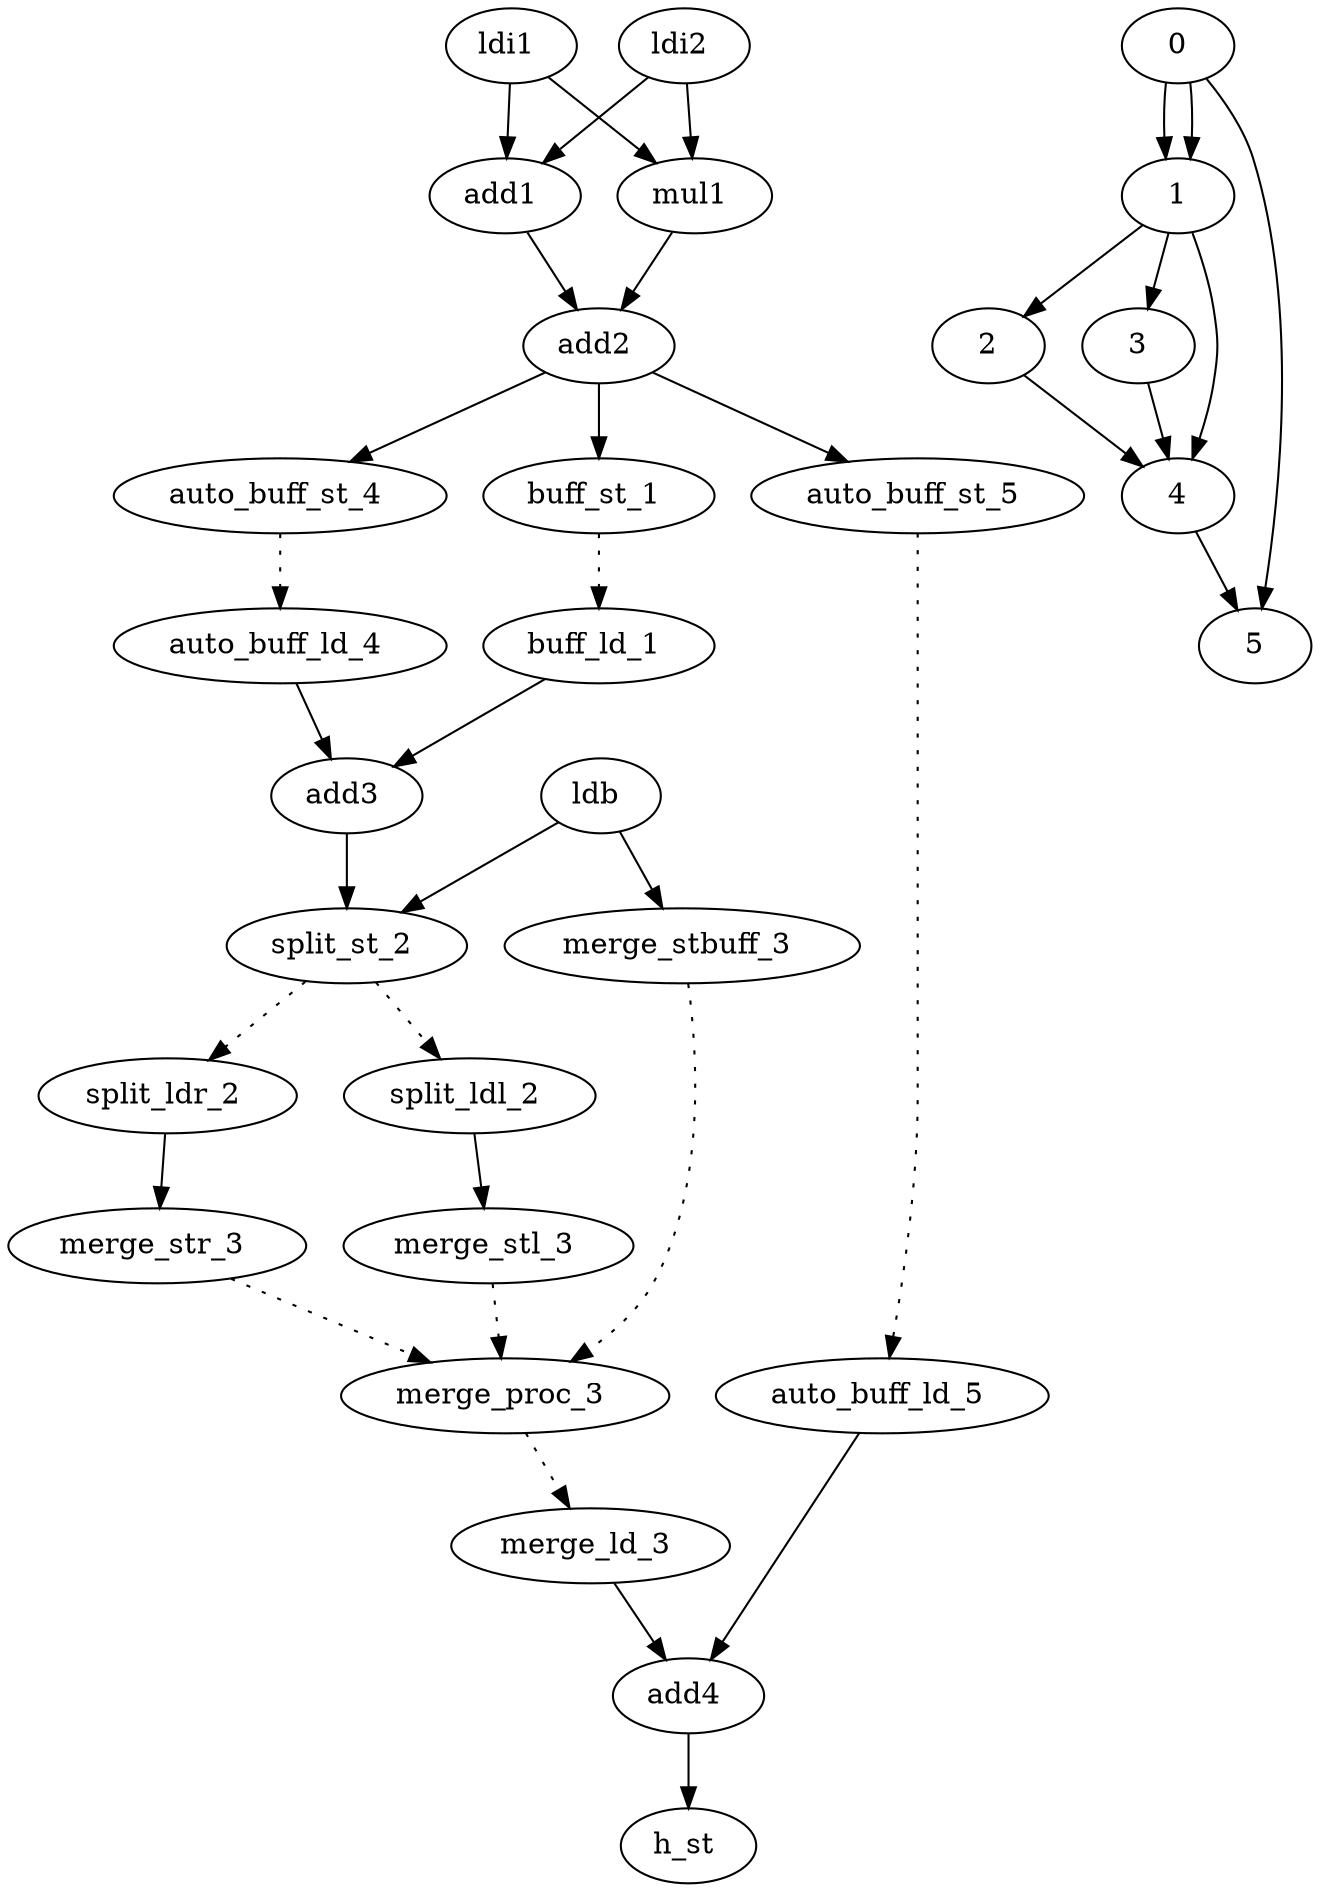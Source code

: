 digraph G {
#include
edge [style = dotted];
ldi1
ldi2
buff_ld_1
buff_st_1 -> buff_ld_1;
auto_buff_ld_4
auto_buff_st_4 -> auto_buff_ld_4;
ldb
merge_ld_3
merge_proc_3 -> merge_ld_3;
auto_buff_ld_5
auto_buff_st_5 -> auto_buff_ld_5;
merge_proc_3
merge_stbuff_3 -> merge_proc_3;
merge_stl_3 -> merge_proc_3;
merge_str_3 -> merge_proc_3;
split_ldl_2
split_st_2 -> split_ldl_2;
split_ldr_2
split_st_2 -> split_ldr_2;
edge [style = solid];
ldi1
ldi2
ldi1 -> add1;
ldi2 -> add1;
ldi1 -> mul1;
ldi2 -> mul1;
mul1 -> add2;
add1 -> add2;
add2 -> buff_st_1;
add2 -> auto_buff_st_4;
add2 -> auto_buff_st_5;
buff_ld_1
auto_buff_ld_4
buff_ld_1 -> add3;
auto_buff_ld_4 -> add3;
ldb
ldb -> split_st_2;
add3 -> split_st_2;
ldb -> merge_stbuff_3;
merge_ld_3
auto_buff_ld_5
merge_ld_3 -> add4;
auto_buff_ld_5 -> add4;
add4 -> h_st;
merge_proc_3
split_ldr_2
split_ldr_2 -> merge_str_3;
split_ldl_2
split_ldl_2 -> merge_stl_3;
edge [color = black];
0;
0 -> 1
0 -> 1
1 -> 2
1 -> 3
1 -> 4
2 -> 4
3 -> 4
4 -> 5
0 -> 5
ldi1 [color="black",label="ldi1 "];
ldi2 [color="black",label="ldi2 "];
add1 [color="black",label="add1 "];
mul1 [color="black",label="mul1 "];
add2 [color="black",label="add2 "];
buff_st_1 [color="black",label="buff_st_1 "];
auto_buff_st_4 [color="black",label="auto_buff_st_4 "];
auto_buff_st_5 [color="black",label="auto_buff_st_5 "];
buff_ld_1 [color="black",label="buff_ld_1 "];
auto_buff_ld_4 [color="black",label="auto_buff_ld_4 "];
add3 [color="black",label="add3 "];
ldb [color="black",label="ldb "];
split_st_2 [color="black",label="split_st_2 "];
merge_stbuff_3 [color="black",label="merge_stbuff_3 "];
merge_ld_3 [color="black",label="merge_ld_3 "];
auto_buff_ld_5 [color="black",label="auto_buff_ld_5 "];
add4 [color="black",label="add4 "];
h_st [color="black",label="h_st "];
merge_proc_3 [color="black",label="merge_proc_3 "];
split_ldr_2 [color="black",label="split_ldr_2 "];
merge_stl_3 [color="black",label="merge_stl_3 "];
split_ldl_2 [color="black",label="split_ldl_2 "];
merge_str_3 [color="black",label="merge_str_3 "];
}
